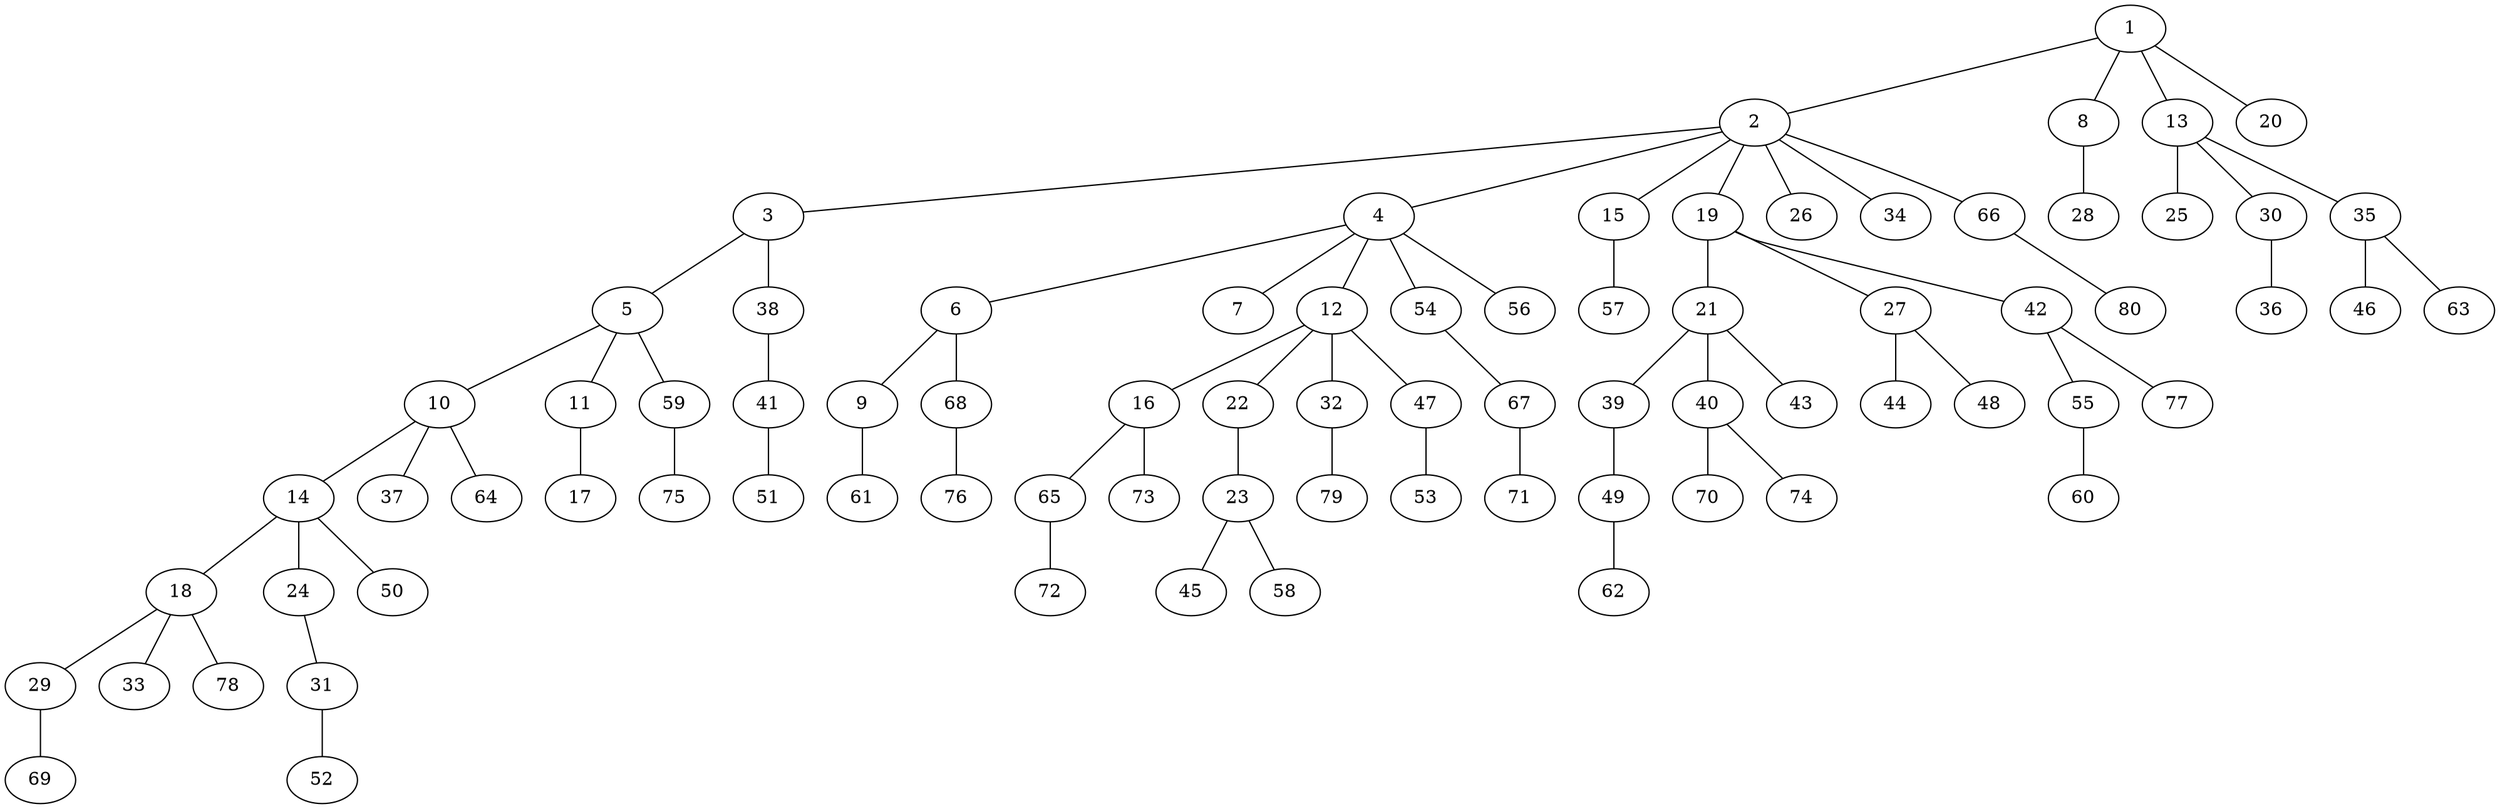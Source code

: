 graph graphname {1--2
1--8
1--13
1--20
2--3
2--4
2--15
2--19
2--26
2--34
2--66
3--5
3--38
4--6
4--7
4--12
4--54
4--56
5--10
5--11
5--59
6--9
6--68
8--28
9--61
10--14
10--37
10--64
11--17
12--16
12--22
12--32
12--47
13--25
13--30
13--35
14--18
14--24
14--50
15--57
16--65
16--73
18--29
18--33
18--78
19--21
19--27
19--42
21--39
21--40
21--43
22--23
23--45
23--58
24--31
27--44
27--48
29--69
30--36
31--52
32--79
35--46
35--63
38--41
39--49
40--70
40--74
41--51
42--55
42--77
47--53
49--62
54--67
55--60
59--75
65--72
66--80
67--71
68--76
}